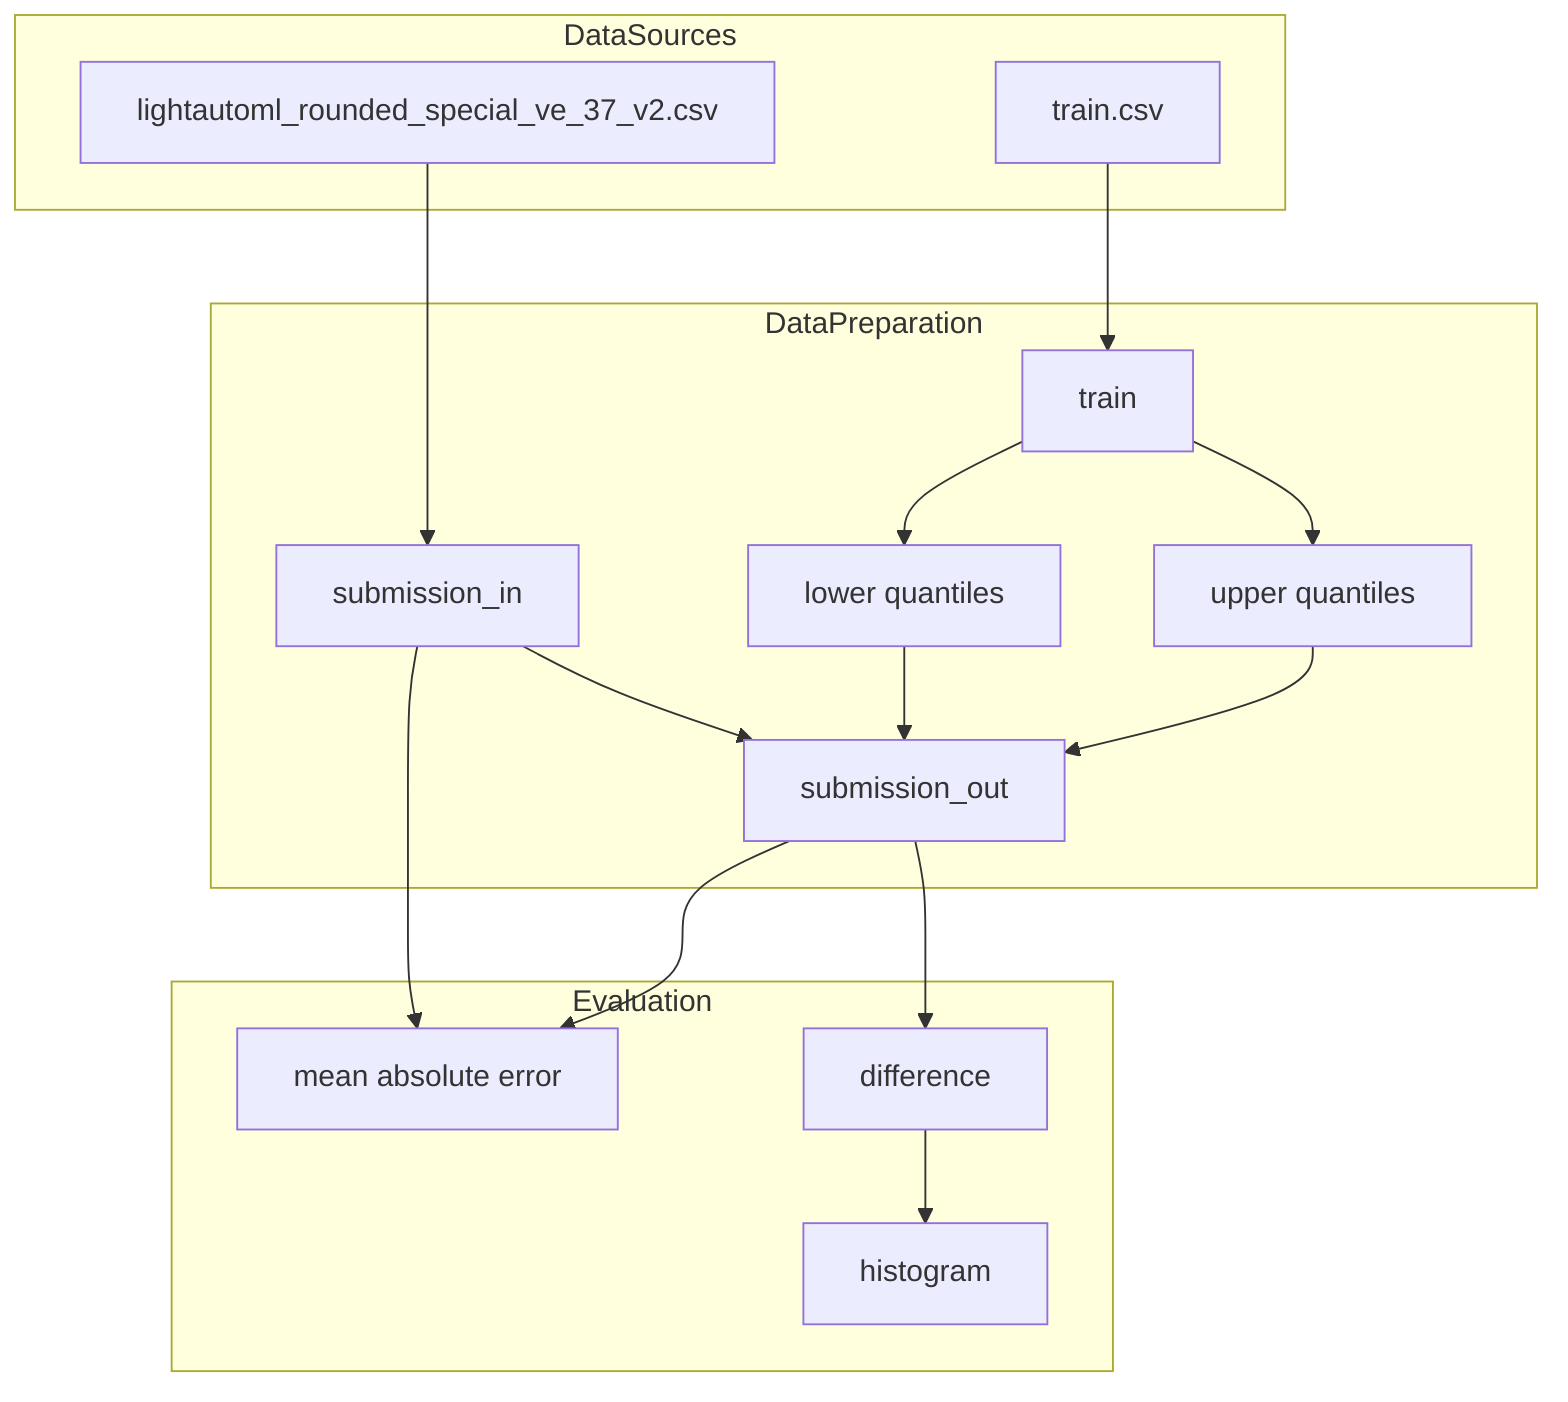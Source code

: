 flowchart TD
    subgraph DataSources
        train_csv["train.csv"]
        submission_csv["lightautoml_rounded_special_ve_37_v2.csv"]
    end
    subgraph DataPreparation
        train["train"]
        submission_in["submission_in"]
        lower["lower quantiles"]
        upper["upper quantiles"]
        submission_out["submission_out"]
    end
    subgraph Evaluation
        mae["mean absolute error"]
        difference["difference"]
        histogram["histogram"]
    end

    %% Data Source Nodes
    train_csv --> train
    submission_csv --> submission_in

    %% Data Preparation Transformations
    train --> lower
    train --> upper
    submission_in --> submission_out
    lower --> submission_out
    upper --> submission_out

    %% Evaluation Metrics
    submission_in --> mae
    submission_out --> mae
    submission_out --> difference
    difference --> histogram